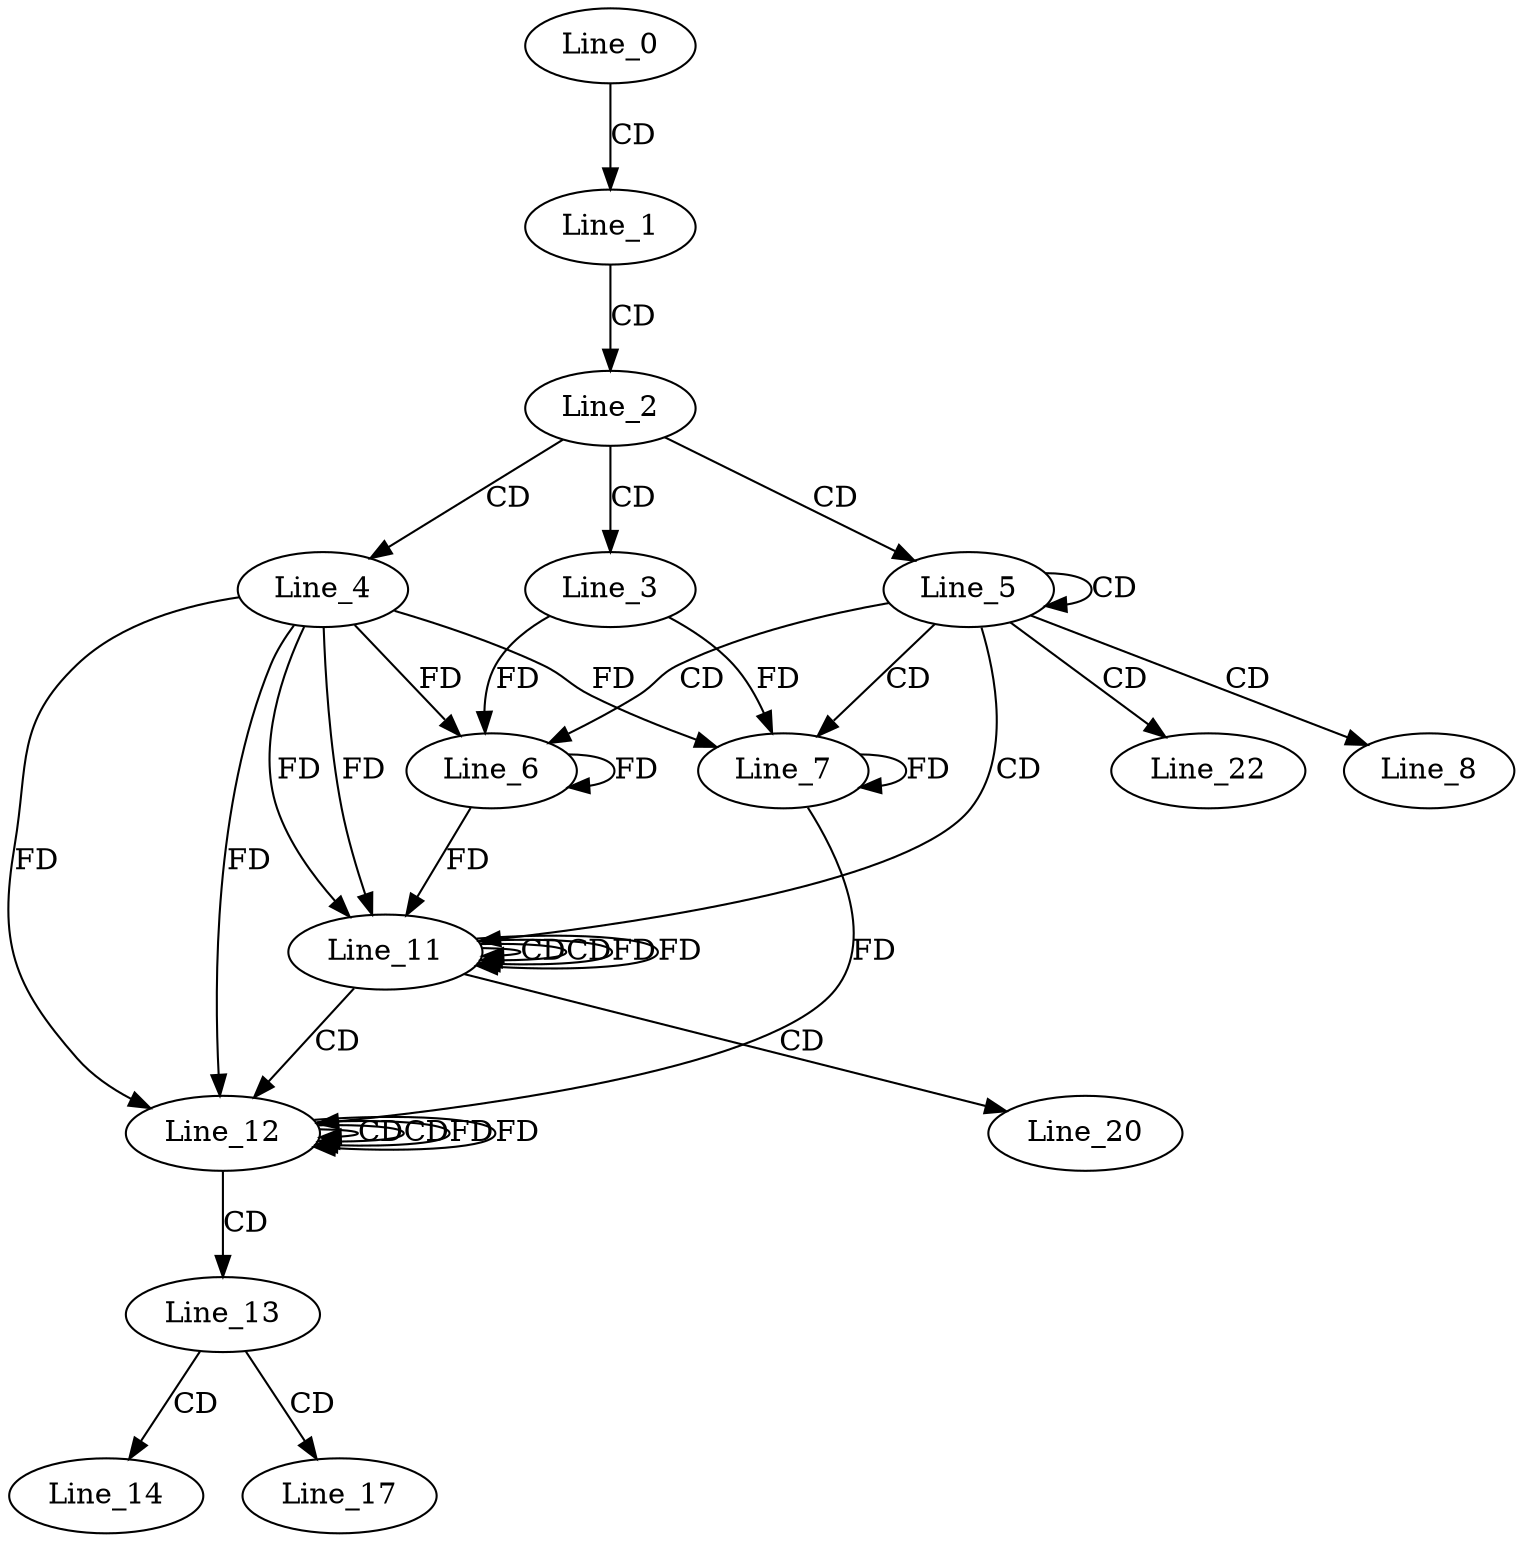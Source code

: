 digraph G {
  Line_0;
  Line_1;
  Line_2;
  Line_3;
  Line_4;
  Line_5;
  Line_6;
  Line_6;
  Line_7;
  Line_7;
  Line_8;
  Line_11;
  Line_11;
  Line_11;
  Line_12;
  Line_12;
  Line_12;
  Line_13;
  Line_14;
  Line_17;
  Line_20;
  Line_22;
  Line_0 -> Line_1 [ label="CD" ];
  Line_1 -> Line_2 [ label="CD" ];
  Line_2 -> Line_3 [ label="CD" ];
  Line_2 -> Line_4 [ label="CD" ];
  Line_2 -> Line_5 [ label="CD" ];
  Line_5 -> Line_5 [ label="CD" ];
  Line_5 -> Line_6 [ label="CD" ];
  Line_6 -> Line_6 [ label="FD" ];
  Line_4 -> Line_6 [ label="FD" ];
  Line_3 -> Line_6 [ label="FD" ];
  Line_5 -> Line_7 [ label="CD" ];
  Line_7 -> Line_7 [ label="FD" ];
  Line_4 -> Line_7 [ label="FD" ];
  Line_3 -> Line_7 [ label="FD" ];
  Line_5 -> Line_8 [ label="CD" ];
  Line_5 -> Line_11 [ label="CD" ];
  Line_11 -> Line_11 [ label="CD" ];
  Line_4 -> Line_11 [ label="FD" ];
  Line_6 -> Line_11 [ label="FD" ];
  Line_11 -> Line_11 [ label="CD" ];
  Line_11 -> Line_11 [ label="FD" ];
  Line_4 -> Line_11 [ label="FD" ];
  Line_11 -> Line_12 [ label="CD" ];
  Line_12 -> Line_12 [ label="CD" ];
  Line_4 -> Line_12 [ label="FD" ];
  Line_7 -> Line_12 [ label="FD" ];
  Line_12 -> Line_12 [ label="CD" ];
  Line_12 -> Line_12 [ label="FD" ];
  Line_4 -> Line_12 [ label="FD" ];
  Line_12 -> Line_13 [ label="CD" ];
  Line_13 -> Line_14 [ label="CD" ];
  Line_13 -> Line_17 [ label="CD" ];
  Line_11 -> Line_20 [ label="CD" ];
  Line_5 -> Line_22 [ label="CD" ];
  Line_11 -> Line_11 [ label="FD" ];
  Line_12 -> Line_12 [ label="FD" ];
}
